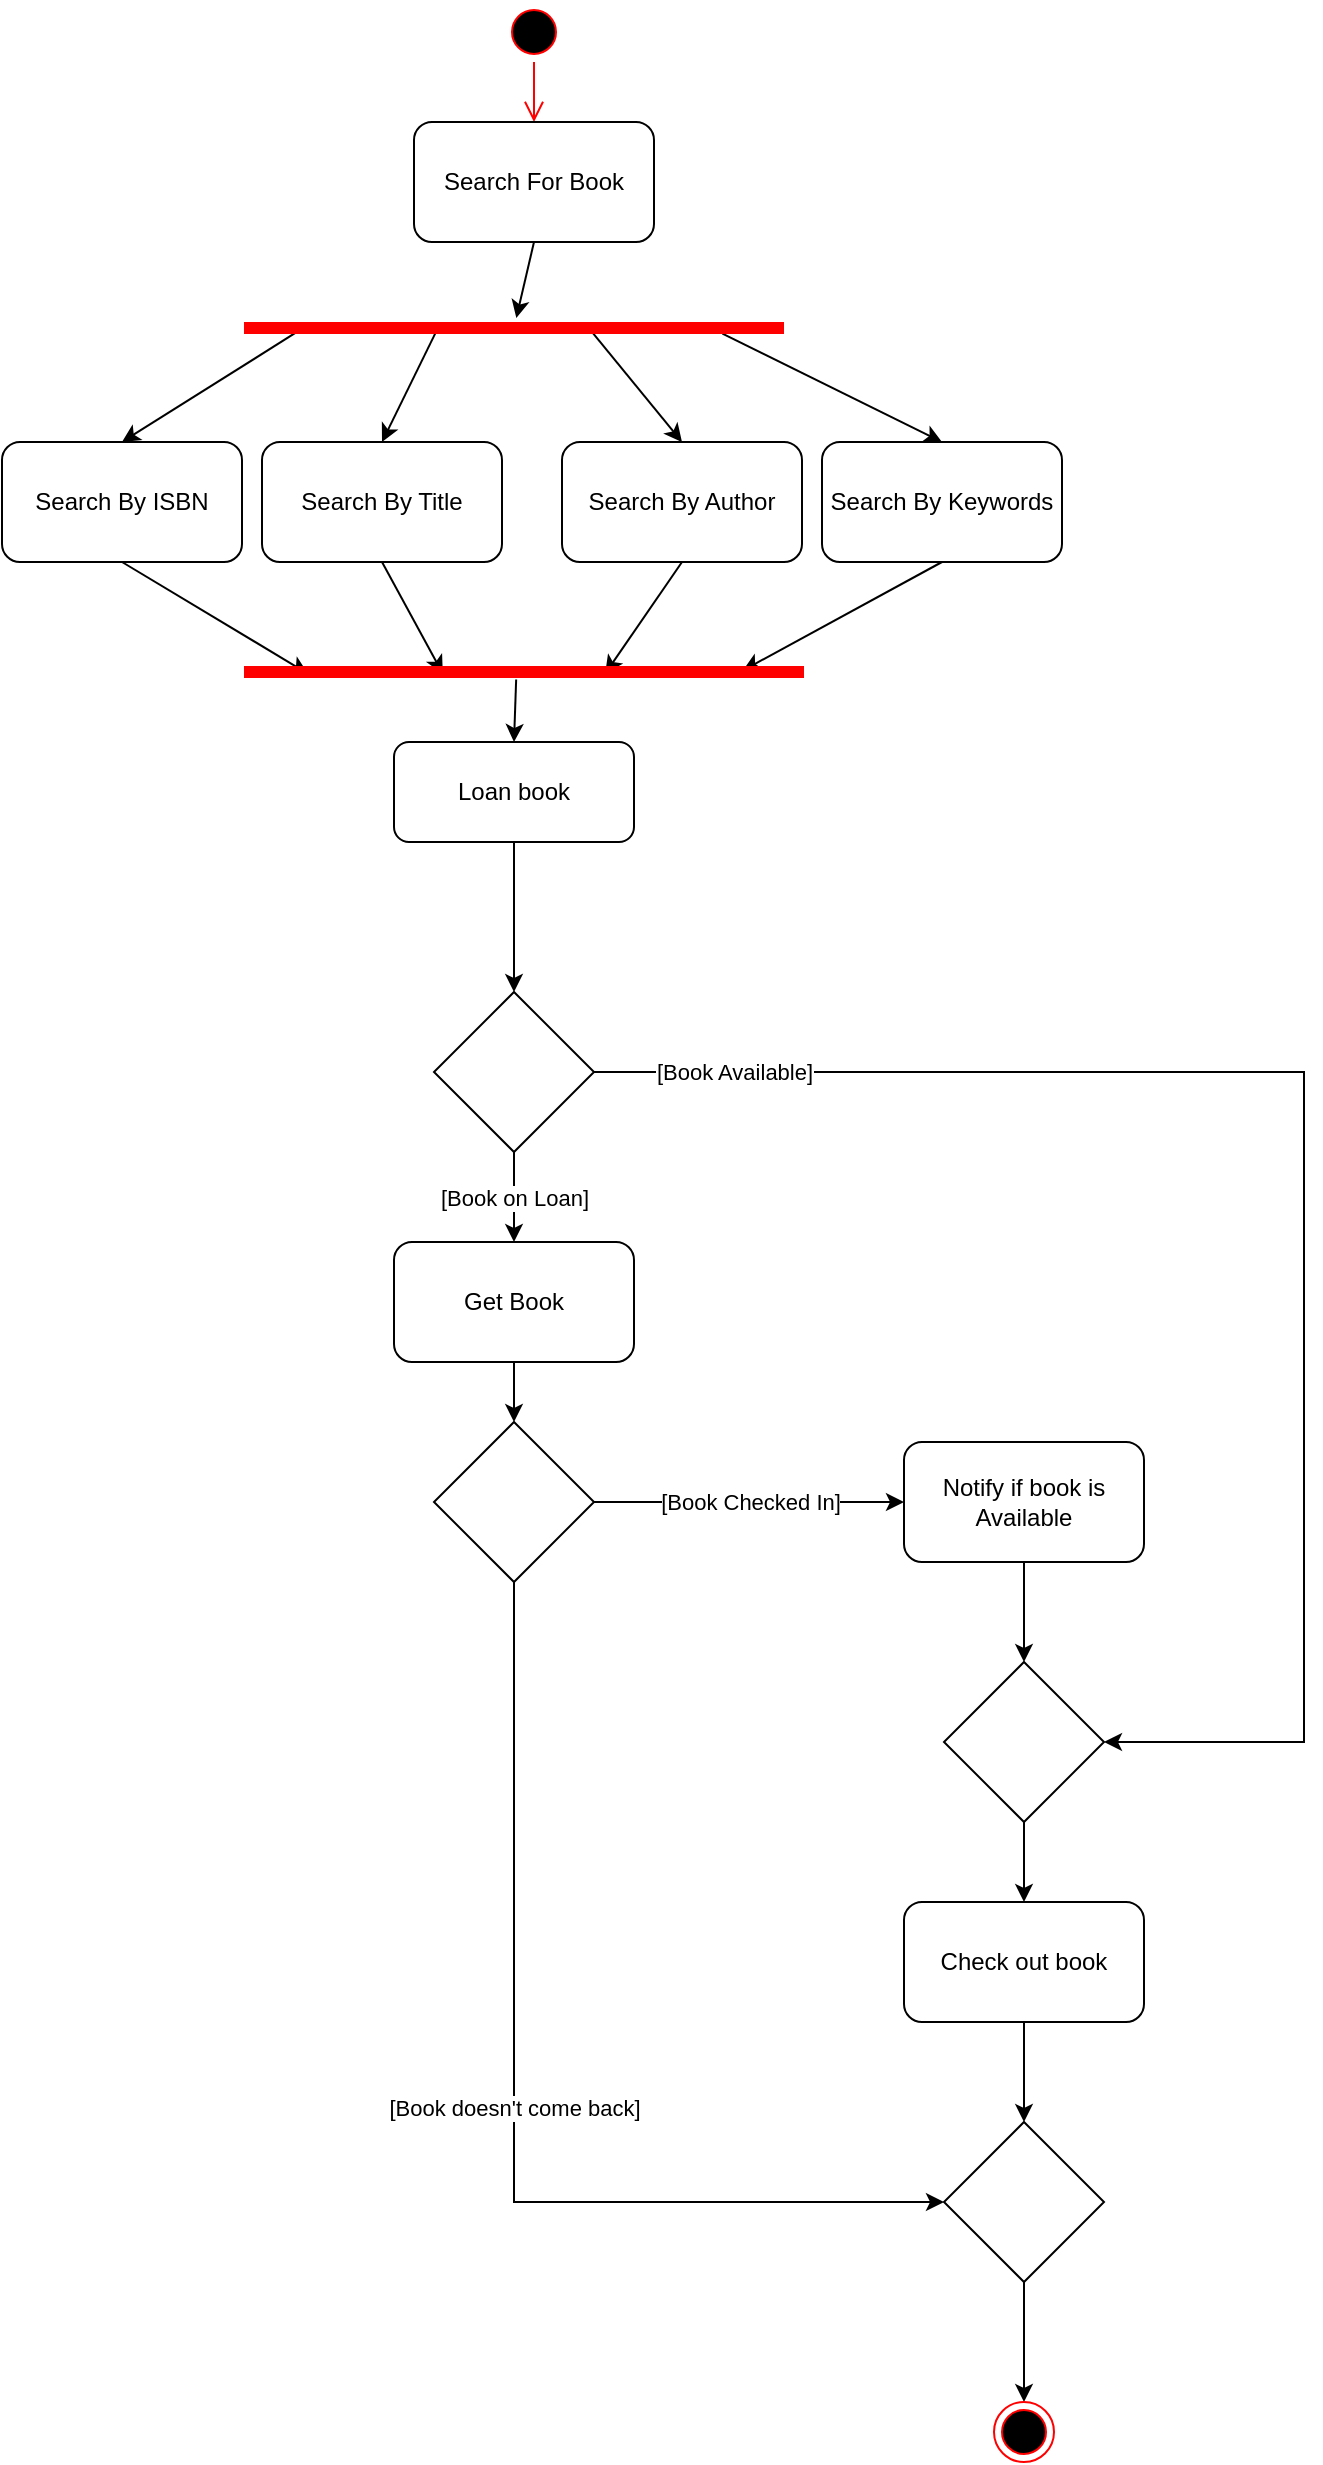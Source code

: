 <mxfile version="15.4.3" type="github">
  <diagram id="RN4f2PH-Jv0CZg3PX_7Q" name="Page-1">
    <mxGraphModel dx="1483" dy="781" grid="1" gridSize="10" guides="1" tooltips="1" connect="1" arrows="1" fold="1" page="1" pageScale="1" pageWidth="827" pageHeight="1169" math="0" shadow="0">
      <root>
        <mxCell id="0" />
        <mxCell id="1" parent="0" />
        <mxCell id="ois-6ZQoZL2LTssRpP57-1" value="" style="ellipse;html=1;shape=startState;fillColor=#000000;strokeColor=#ff0000;" vertex="1" parent="1">
          <mxGeometry x="400" y="10" width="30" height="30" as="geometry" />
        </mxCell>
        <mxCell id="ois-6ZQoZL2LTssRpP57-2" value="" style="html=1;verticalAlign=bottom;endArrow=open;endSize=8;strokeColor=#ff0000;rounded=0;" edge="1" source="ois-6ZQoZL2LTssRpP57-1" parent="1">
          <mxGeometry relative="1" as="geometry">
            <mxPoint x="415" y="70" as="targetPoint" />
          </mxGeometry>
        </mxCell>
        <mxCell id="ois-6ZQoZL2LTssRpP57-22" style="edgeStyle=none;rounded=0;orthogonalLoop=1;jettySize=auto;html=1;exitX=0.5;exitY=1;exitDx=0;exitDy=0;entryX=0.114;entryY=0.58;entryDx=0;entryDy=0;entryPerimeter=0;" edge="1" parent="1" source="ois-6ZQoZL2LTssRpP57-6" target="ois-6ZQoZL2LTssRpP57-21">
          <mxGeometry relative="1" as="geometry" />
        </mxCell>
        <mxCell id="ois-6ZQoZL2LTssRpP57-6" value="Search By ISBN" style="rounded=1;whiteSpace=wrap;html=1;" vertex="1" parent="1">
          <mxGeometry x="149" y="230" width="120" height="60" as="geometry" />
        </mxCell>
        <mxCell id="ois-6ZQoZL2LTssRpP57-23" style="edgeStyle=none;rounded=0;orthogonalLoop=1;jettySize=auto;html=1;exitX=0.5;exitY=1;exitDx=0;exitDy=0;entryX=0.355;entryY=0.58;entryDx=0;entryDy=0;entryPerimeter=0;" edge="1" parent="1" source="ois-6ZQoZL2LTssRpP57-7" target="ois-6ZQoZL2LTssRpP57-21">
          <mxGeometry relative="1" as="geometry" />
        </mxCell>
        <mxCell id="ois-6ZQoZL2LTssRpP57-7" value="Search By Title" style="rounded=1;whiteSpace=wrap;html=1;" vertex="1" parent="1">
          <mxGeometry x="279" y="230" width="120" height="60" as="geometry" />
        </mxCell>
        <mxCell id="ois-6ZQoZL2LTssRpP57-24" style="edgeStyle=none;rounded=0;orthogonalLoop=1;jettySize=auto;html=1;exitX=0.5;exitY=1;exitDx=0;exitDy=0;entryX=0.645;entryY=0.58;entryDx=0;entryDy=0;entryPerimeter=0;" edge="1" parent="1" source="ois-6ZQoZL2LTssRpP57-8" target="ois-6ZQoZL2LTssRpP57-21">
          <mxGeometry relative="1" as="geometry" />
        </mxCell>
        <mxCell id="ois-6ZQoZL2LTssRpP57-8" value="Search By Author" style="rounded=1;whiteSpace=wrap;html=1;" vertex="1" parent="1">
          <mxGeometry x="429" y="230" width="120" height="60" as="geometry" />
        </mxCell>
        <mxCell id="ois-6ZQoZL2LTssRpP57-25" style="edgeStyle=none;rounded=0;orthogonalLoop=1;jettySize=auto;html=1;exitX=0.5;exitY=1;exitDx=0;exitDy=0;entryX=0.891;entryY=0.42;entryDx=0;entryDy=0;entryPerimeter=0;" edge="1" parent="1" source="ois-6ZQoZL2LTssRpP57-9" target="ois-6ZQoZL2LTssRpP57-21">
          <mxGeometry relative="1" as="geometry" />
        </mxCell>
        <mxCell id="ois-6ZQoZL2LTssRpP57-9" value="Search By Keywords" style="rounded=1;whiteSpace=wrap;html=1;" vertex="1" parent="1">
          <mxGeometry x="559" y="230" width="120" height="60" as="geometry" />
        </mxCell>
        <mxCell id="ois-6ZQoZL2LTssRpP57-20" style="edgeStyle=none;rounded=0;orthogonalLoop=1;jettySize=auto;html=1;exitX=0.5;exitY=1;exitDx=0;exitDy=0;" edge="1" parent="1" source="ois-6ZQoZL2LTssRpP57-10" target="ois-6ZQoZL2LTssRpP57-15">
          <mxGeometry relative="1" as="geometry" />
        </mxCell>
        <mxCell id="ois-6ZQoZL2LTssRpP57-10" value="Search For Book" style="rounded=1;whiteSpace=wrap;html=1;" vertex="1" parent="1">
          <mxGeometry x="355" y="70" width="120" height="60" as="geometry" />
        </mxCell>
        <mxCell id="ois-6ZQoZL2LTssRpP57-16" style="edgeStyle=none;rounded=0;orthogonalLoop=1;jettySize=auto;html=1;exitX=0.112;exitY=0.46;exitDx=0;exitDy=0;exitPerimeter=0;entryX=0.5;entryY=0;entryDx=0;entryDy=0;" edge="1" parent="1" source="ois-6ZQoZL2LTssRpP57-15" target="ois-6ZQoZL2LTssRpP57-6">
          <mxGeometry relative="1" as="geometry" />
        </mxCell>
        <mxCell id="ois-6ZQoZL2LTssRpP57-17" style="edgeStyle=none;rounded=0;orthogonalLoop=1;jettySize=auto;html=1;exitX=0.354;exitY=0.78;exitDx=0;exitDy=0;exitPerimeter=0;entryX=0.5;entryY=0;entryDx=0;entryDy=0;" edge="1" parent="1" source="ois-6ZQoZL2LTssRpP57-15" target="ois-6ZQoZL2LTssRpP57-7">
          <mxGeometry relative="1" as="geometry" />
        </mxCell>
        <mxCell id="ois-6ZQoZL2LTssRpP57-18" style="edgeStyle=none;rounded=0;orthogonalLoop=1;jettySize=auto;html=1;exitX=0.642;exitY=0.62;exitDx=0;exitDy=0;exitPerimeter=0;entryX=0.5;entryY=0;entryDx=0;entryDy=0;" edge="1" parent="1" source="ois-6ZQoZL2LTssRpP57-15" target="ois-6ZQoZL2LTssRpP57-8">
          <mxGeometry relative="1" as="geometry" />
        </mxCell>
        <mxCell id="ois-6ZQoZL2LTssRpP57-19" style="edgeStyle=none;rounded=0;orthogonalLoop=1;jettySize=auto;html=1;exitX=0.886;exitY=0.78;exitDx=0;exitDy=0;exitPerimeter=0;entryX=0.5;entryY=0;entryDx=0;entryDy=0;" edge="1" parent="1" source="ois-6ZQoZL2LTssRpP57-15" target="ois-6ZQoZL2LTssRpP57-9">
          <mxGeometry relative="1" as="geometry" />
        </mxCell>
        <mxCell id="ois-6ZQoZL2LTssRpP57-15" value="" style="shape=line;html=1;strokeWidth=6;strokeColor=#ff0000;" vertex="1" parent="1">
          <mxGeometry x="270" y="168" width="270" height="10" as="geometry" />
        </mxCell>
        <mxCell id="ois-6ZQoZL2LTssRpP57-42" style="edgeStyle=none;rounded=0;orthogonalLoop=1;jettySize=auto;html=1;exitX=0.486;exitY=0.871;exitDx=0;exitDy=0;exitPerimeter=0;entryX=0.5;entryY=0;entryDx=0;entryDy=0;" edge="1" parent="1" source="ois-6ZQoZL2LTssRpP57-21" target="ois-6ZQoZL2LTssRpP57-26">
          <mxGeometry relative="1" as="geometry" />
        </mxCell>
        <mxCell id="ois-6ZQoZL2LTssRpP57-21" value="" style="shape=line;html=1;strokeWidth=6;strokeColor=#ff0000;" vertex="1" parent="1">
          <mxGeometry x="270" y="340" width="280" height="10" as="geometry" />
        </mxCell>
        <mxCell id="ois-6ZQoZL2LTssRpP57-46" style="edgeStyle=none;rounded=0;orthogonalLoop=1;jettySize=auto;html=1;exitX=0.5;exitY=1;exitDx=0;exitDy=0;entryX=0.5;entryY=0;entryDx=0;entryDy=0;" edge="1" parent="1" source="ois-6ZQoZL2LTssRpP57-26" target="ois-6ZQoZL2LTssRpP57-45">
          <mxGeometry relative="1" as="geometry">
            <mxPoint x="405.571" y="500" as="targetPoint" />
          </mxGeometry>
        </mxCell>
        <mxCell id="ois-6ZQoZL2LTssRpP57-26" value="Loan book" style="rounded=1;whiteSpace=wrap;html=1;" vertex="1" parent="1">
          <mxGeometry x="345" y="380" width="120" height="50" as="geometry" />
        </mxCell>
        <mxCell id="ois-6ZQoZL2LTssRpP57-52" value="[Book on Loan]" style="edgeStyle=none;rounded=0;orthogonalLoop=1;jettySize=auto;html=1;exitX=0.5;exitY=1;exitDx=0;exitDy=0;entryX=0.5;entryY=0;entryDx=0;entryDy=0;" edge="1" parent="1" source="ois-6ZQoZL2LTssRpP57-45" target="ois-6ZQoZL2LTssRpP57-47">
          <mxGeometry relative="1" as="geometry" />
        </mxCell>
        <mxCell id="ois-6ZQoZL2LTssRpP57-53" value="[Book Available]" style="edgeStyle=none;rounded=0;orthogonalLoop=1;jettySize=auto;html=1;exitX=1;exitY=0.5;exitDx=0;exitDy=0;entryX=1;entryY=0.5;entryDx=0;entryDy=0;" edge="1" parent="1" source="ois-6ZQoZL2LTssRpP57-45" target="ois-6ZQoZL2LTssRpP57-49">
          <mxGeometry x="-0.827" relative="1" as="geometry">
            <Array as="points">
              <mxPoint x="800" y="545" />
              <mxPoint x="800" y="880" />
            </Array>
            <mxPoint x="1" as="offset" />
          </mxGeometry>
        </mxCell>
        <mxCell id="ois-6ZQoZL2LTssRpP57-45" value="" style="rhombus;whiteSpace=wrap;html=1;hachureGap=4;pointerEvents=0;" vertex="1" parent="1">
          <mxGeometry x="365" y="505" width="80" height="80" as="geometry" />
        </mxCell>
        <mxCell id="ois-6ZQoZL2LTssRpP57-55" style="edgeStyle=none;rounded=0;orthogonalLoop=1;jettySize=auto;html=1;exitX=0.5;exitY=1;exitDx=0;exitDy=0;entryX=0.5;entryY=0;entryDx=0;entryDy=0;" edge="1" parent="1" source="ois-6ZQoZL2LTssRpP57-47" target="ois-6ZQoZL2LTssRpP57-54">
          <mxGeometry relative="1" as="geometry" />
        </mxCell>
        <mxCell id="ois-6ZQoZL2LTssRpP57-47" value="Get Book" style="rounded=1;whiteSpace=wrap;html=1;" vertex="1" parent="1">
          <mxGeometry x="345" y="630" width="120" height="60" as="geometry" />
        </mxCell>
        <mxCell id="ois-6ZQoZL2LTssRpP57-61" style="edgeStyle=none;rounded=0;orthogonalLoop=1;jettySize=auto;html=1;exitX=0.5;exitY=1;exitDx=0;exitDy=0;entryX=0.5;entryY=0;entryDx=0;entryDy=0;" edge="1" parent="1" source="ois-6ZQoZL2LTssRpP57-49" target="ois-6ZQoZL2LTssRpP57-60">
          <mxGeometry relative="1" as="geometry" />
        </mxCell>
        <mxCell id="ois-6ZQoZL2LTssRpP57-49" value="" style="rhombus;whiteSpace=wrap;html=1;hachureGap=4;pointerEvents=0;" vertex="1" parent="1">
          <mxGeometry x="620" y="840" width="80" height="80" as="geometry" />
        </mxCell>
        <mxCell id="ois-6ZQoZL2LTssRpP57-57" value="[Book Checked In]" style="edgeStyle=none;rounded=0;orthogonalLoop=1;jettySize=auto;html=1;exitX=1;exitY=0.5;exitDx=0;exitDy=0;" edge="1" parent="1" source="ois-6ZQoZL2LTssRpP57-54" target="ois-6ZQoZL2LTssRpP57-56">
          <mxGeometry relative="1" as="geometry" />
        </mxCell>
        <mxCell id="ois-6ZQoZL2LTssRpP57-64" value="[Book doesn&#39;t come back]" style="edgeStyle=none;rounded=0;orthogonalLoop=1;jettySize=auto;html=1;exitX=0.5;exitY=1;exitDx=0;exitDy=0;entryX=0;entryY=0.5;entryDx=0;entryDy=0;" edge="1" parent="1" source="ois-6ZQoZL2LTssRpP57-54" target="ois-6ZQoZL2LTssRpP57-63">
          <mxGeometry relative="1" as="geometry">
            <Array as="points">
              <mxPoint x="405" y="1110" />
            </Array>
          </mxGeometry>
        </mxCell>
        <mxCell id="ois-6ZQoZL2LTssRpP57-54" value="" style="rhombus;whiteSpace=wrap;html=1;hachureGap=4;pointerEvents=0;" vertex="1" parent="1">
          <mxGeometry x="365" y="720" width="80" height="80" as="geometry" />
        </mxCell>
        <mxCell id="ois-6ZQoZL2LTssRpP57-58" style="edgeStyle=none;rounded=0;orthogonalLoop=1;jettySize=auto;html=1;exitX=0.5;exitY=1;exitDx=0;exitDy=0;entryX=0.5;entryY=0;entryDx=0;entryDy=0;" edge="1" parent="1" source="ois-6ZQoZL2LTssRpP57-56" target="ois-6ZQoZL2LTssRpP57-49">
          <mxGeometry relative="1" as="geometry" />
        </mxCell>
        <mxCell id="ois-6ZQoZL2LTssRpP57-56" value="Notify if book is Available" style="rounded=1;whiteSpace=wrap;html=1;" vertex="1" parent="1">
          <mxGeometry x="600" y="730" width="120" height="60" as="geometry" />
        </mxCell>
        <mxCell id="ois-6ZQoZL2LTssRpP57-62" style="edgeStyle=none;rounded=0;orthogonalLoop=1;jettySize=auto;html=1;exitX=0.5;exitY=1;exitDx=0;exitDy=0;entryX=0.5;entryY=0;entryDx=0;entryDy=0;" edge="1" parent="1" source="ois-6ZQoZL2LTssRpP57-60">
          <mxGeometry relative="1" as="geometry">
            <mxPoint x="660" y="1070.0" as="targetPoint" />
          </mxGeometry>
        </mxCell>
        <mxCell id="ois-6ZQoZL2LTssRpP57-60" value="Check out book" style="rounded=1;whiteSpace=wrap;html=1;" vertex="1" parent="1">
          <mxGeometry x="600" y="960" width="120" height="60" as="geometry" />
        </mxCell>
        <mxCell id="ois-6ZQoZL2LTssRpP57-66" style="edgeStyle=none;rounded=0;orthogonalLoop=1;jettySize=auto;html=1;exitX=0.5;exitY=1;exitDx=0;exitDy=0;entryX=0.5;entryY=0;entryDx=0;entryDy=0;" edge="1" parent="1" source="ois-6ZQoZL2LTssRpP57-63" target="ois-6ZQoZL2LTssRpP57-65">
          <mxGeometry relative="1" as="geometry" />
        </mxCell>
        <mxCell id="ois-6ZQoZL2LTssRpP57-63" value="" style="rhombus;whiteSpace=wrap;html=1;" vertex="1" parent="1">
          <mxGeometry x="620" y="1070" width="80" height="80" as="geometry" />
        </mxCell>
        <mxCell id="ois-6ZQoZL2LTssRpP57-65" value="" style="ellipse;html=1;shape=endState;fillColor=#000000;strokeColor=#ff0000;" vertex="1" parent="1">
          <mxGeometry x="645" y="1210" width="30" height="30" as="geometry" />
        </mxCell>
      </root>
    </mxGraphModel>
  </diagram>
</mxfile>
